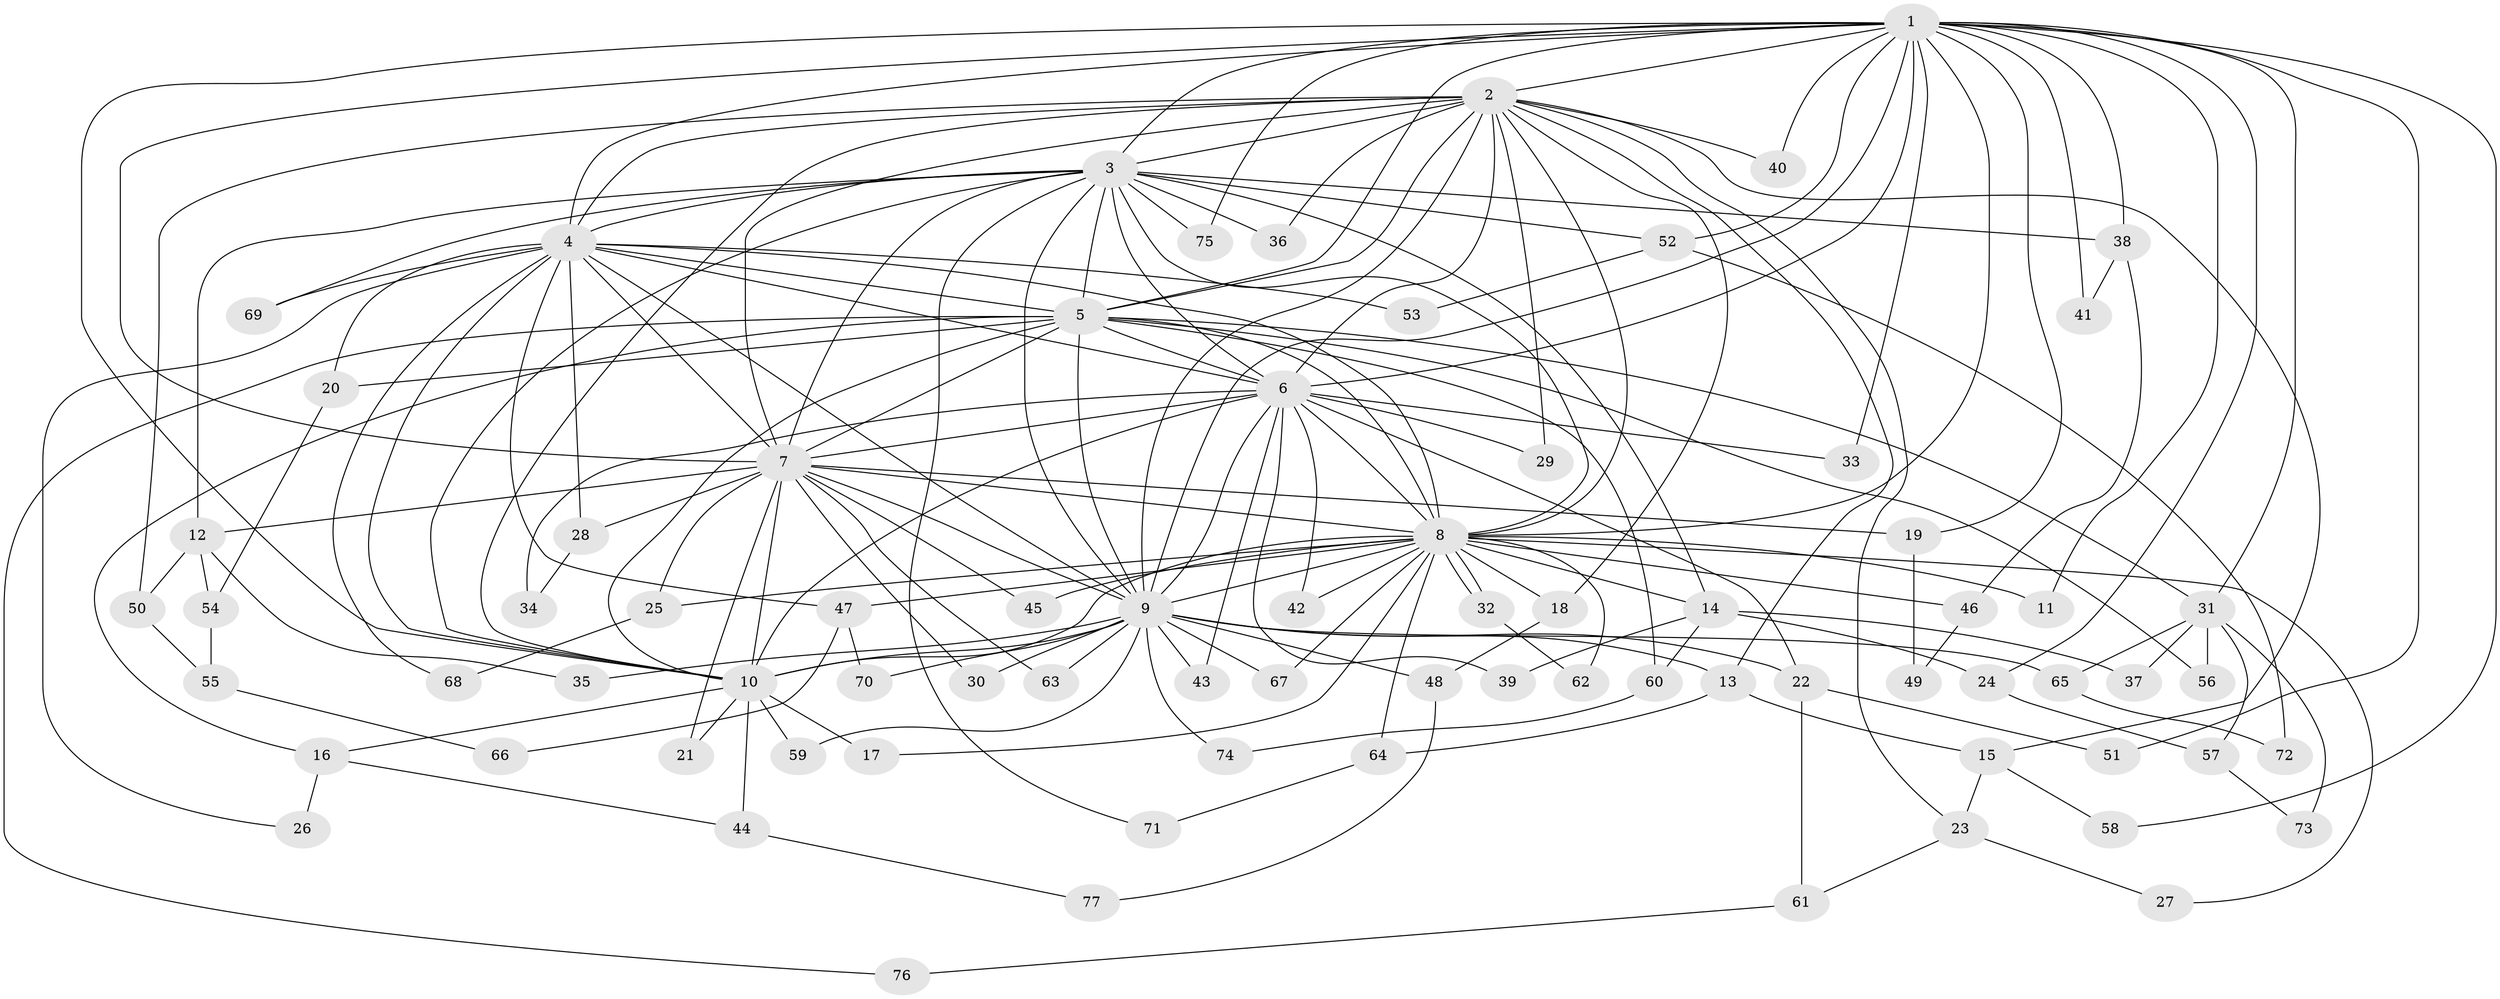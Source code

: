 // coarse degree distribution, {18: 0.017857142857142856, 15: 0.017857142857142856, 21: 0.017857142857142856, 13: 0.03571428571428571, 27: 0.017857142857142856, 19: 0.017857142857142856, 10: 0.017857142857142856, 2: 0.42857142857142855, 5: 0.017857142857142856, 4: 0.10714285714285714, 6: 0.03571428571428571, 3: 0.23214285714285715, 1: 0.03571428571428571}
// Generated by graph-tools (version 1.1) at 2025/51/02/27/25 19:51:43]
// undirected, 77 vertices, 179 edges
graph export_dot {
graph [start="1"]
  node [color=gray90,style=filled];
  1;
  2;
  3;
  4;
  5;
  6;
  7;
  8;
  9;
  10;
  11;
  12;
  13;
  14;
  15;
  16;
  17;
  18;
  19;
  20;
  21;
  22;
  23;
  24;
  25;
  26;
  27;
  28;
  29;
  30;
  31;
  32;
  33;
  34;
  35;
  36;
  37;
  38;
  39;
  40;
  41;
  42;
  43;
  44;
  45;
  46;
  47;
  48;
  49;
  50;
  51;
  52;
  53;
  54;
  55;
  56;
  57;
  58;
  59;
  60;
  61;
  62;
  63;
  64;
  65;
  66;
  67;
  68;
  69;
  70;
  71;
  72;
  73;
  74;
  75;
  76;
  77;
  1 -- 2;
  1 -- 3;
  1 -- 4;
  1 -- 5;
  1 -- 6;
  1 -- 7;
  1 -- 8;
  1 -- 9;
  1 -- 10;
  1 -- 11;
  1 -- 19;
  1 -- 24;
  1 -- 31;
  1 -- 33;
  1 -- 38;
  1 -- 40;
  1 -- 41;
  1 -- 51;
  1 -- 52;
  1 -- 58;
  1 -- 75;
  2 -- 3;
  2 -- 4;
  2 -- 5;
  2 -- 6;
  2 -- 7;
  2 -- 8;
  2 -- 9;
  2 -- 10;
  2 -- 13;
  2 -- 15;
  2 -- 18;
  2 -- 23;
  2 -- 29;
  2 -- 36;
  2 -- 40;
  2 -- 50;
  3 -- 4;
  3 -- 5;
  3 -- 6;
  3 -- 7;
  3 -- 8;
  3 -- 9;
  3 -- 10;
  3 -- 12;
  3 -- 14;
  3 -- 36;
  3 -- 38;
  3 -- 52;
  3 -- 69;
  3 -- 71;
  3 -- 75;
  4 -- 5;
  4 -- 6;
  4 -- 7;
  4 -- 8;
  4 -- 9;
  4 -- 10;
  4 -- 20;
  4 -- 26;
  4 -- 28;
  4 -- 47;
  4 -- 53;
  4 -- 68;
  4 -- 69;
  5 -- 6;
  5 -- 7;
  5 -- 8;
  5 -- 9;
  5 -- 10;
  5 -- 16;
  5 -- 20;
  5 -- 31;
  5 -- 56;
  5 -- 60;
  5 -- 76;
  6 -- 7;
  6 -- 8;
  6 -- 9;
  6 -- 10;
  6 -- 22;
  6 -- 29;
  6 -- 33;
  6 -- 34;
  6 -- 39;
  6 -- 42;
  6 -- 43;
  7 -- 8;
  7 -- 9;
  7 -- 10;
  7 -- 12;
  7 -- 19;
  7 -- 21;
  7 -- 25;
  7 -- 28;
  7 -- 30;
  7 -- 45;
  7 -- 63;
  8 -- 9;
  8 -- 10;
  8 -- 11;
  8 -- 14;
  8 -- 17;
  8 -- 18;
  8 -- 25;
  8 -- 27;
  8 -- 32;
  8 -- 32;
  8 -- 42;
  8 -- 45;
  8 -- 46;
  8 -- 47;
  8 -- 62;
  8 -- 64;
  8 -- 67;
  9 -- 10;
  9 -- 13;
  9 -- 22;
  9 -- 30;
  9 -- 35;
  9 -- 43;
  9 -- 48;
  9 -- 59;
  9 -- 63;
  9 -- 65;
  9 -- 67;
  9 -- 70;
  9 -- 74;
  10 -- 16;
  10 -- 17;
  10 -- 21;
  10 -- 44;
  10 -- 59;
  12 -- 35;
  12 -- 50;
  12 -- 54;
  13 -- 15;
  13 -- 64;
  14 -- 24;
  14 -- 37;
  14 -- 39;
  14 -- 60;
  15 -- 23;
  15 -- 58;
  16 -- 26;
  16 -- 44;
  18 -- 48;
  19 -- 49;
  20 -- 54;
  22 -- 51;
  22 -- 61;
  23 -- 27;
  23 -- 61;
  24 -- 57;
  25 -- 68;
  28 -- 34;
  31 -- 37;
  31 -- 56;
  31 -- 57;
  31 -- 65;
  31 -- 73;
  32 -- 62;
  38 -- 41;
  38 -- 46;
  44 -- 77;
  46 -- 49;
  47 -- 66;
  47 -- 70;
  48 -- 77;
  50 -- 55;
  52 -- 53;
  52 -- 72;
  54 -- 55;
  55 -- 66;
  57 -- 73;
  60 -- 74;
  61 -- 76;
  64 -- 71;
  65 -- 72;
}
